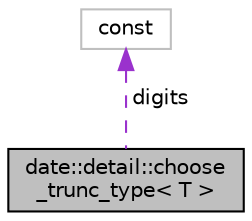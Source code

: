 digraph "date::detail::choose_trunc_type&lt; T &gt;"
{
 // LATEX_PDF_SIZE
  edge [fontname="Helvetica",fontsize="10",labelfontname="Helvetica",labelfontsize="10"];
  node [fontname="Helvetica",fontsize="10",shape=record];
  Node1 [label="date::detail::choose\l_trunc_type\< T \>",height=0.2,width=0.4,color="black", fillcolor="grey75", style="filled", fontcolor="black",tooltip=" "];
  Node2 -> Node1 [dir="back",color="darkorchid3",fontsize="10",style="dashed",label=" digits" ,fontname="Helvetica"];
  Node2 [label="const",height=0.2,width=0.4,color="grey75", fillcolor="white", style="filled",tooltip=" "];
}
